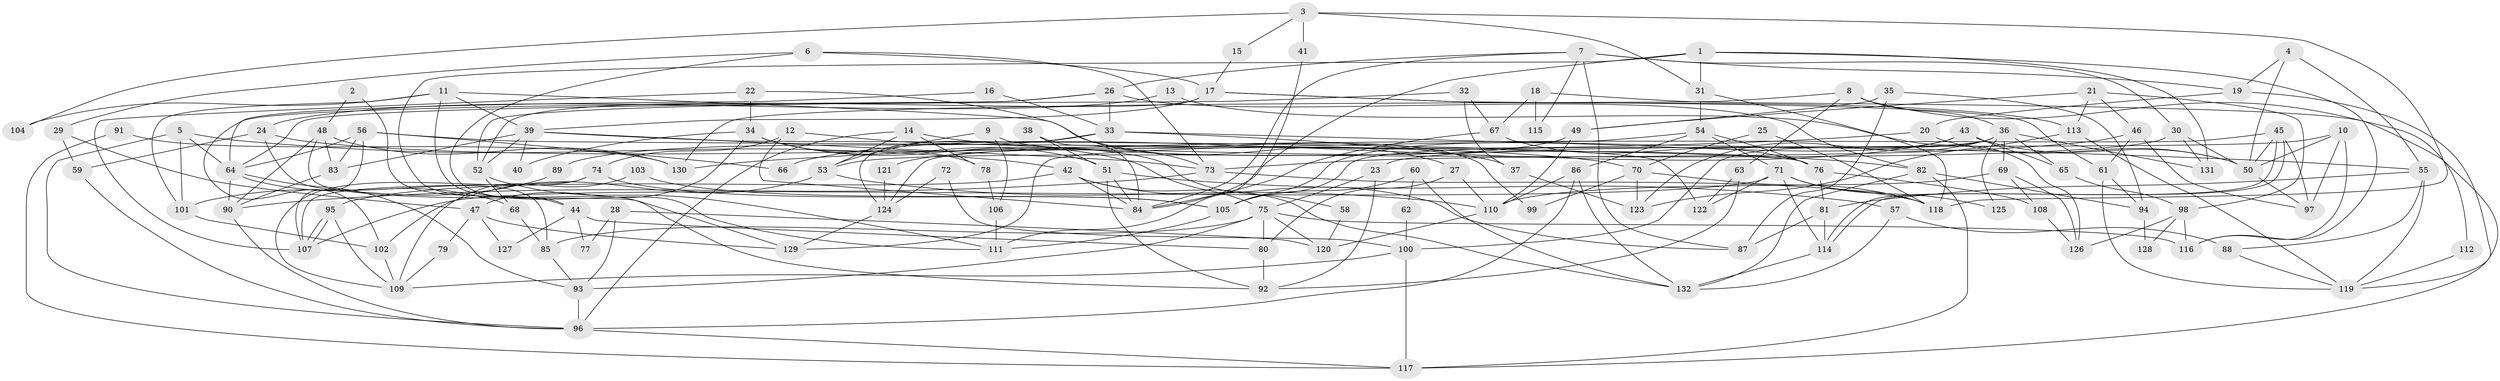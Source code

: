 // Generated by graph-tools (version 1.1) at 2025/50/03/09/25 03:50:10]
// undirected, 132 vertices, 264 edges
graph export_dot {
graph [start="1"]
  node [color=gray90,style=filled];
  1;
  2;
  3;
  4;
  5;
  6;
  7;
  8;
  9;
  10;
  11;
  12;
  13;
  14;
  15;
  16;
  17;
  18;
  19;
  20;
  21;
  22;
  23;
  24;
  25;
  26;
  27;
  28;
  29;
  30;
  31;
  32;
  33;
  34;
  35;
  36;
  37;
  38;
  39;
  40;
  41;
  42;
  43;
  44;
  45;
  46;
  47;
  48;
  49;
  50;
  51;
  52;
  53;
  54;
  55;
  56;
  57;
  58;
  59;
  60;
  61;
  62;
  63;
  64;
  65;
  66;
  67;
  68;
  69;
  70;
  71;
  72;
  73;
  74;
  75;
  76;
  77;
  78;
  79;
  80;
  81;
  82;
  83;
  84;
  85;
  86;
  87;
  88;
  89;
  90;
  91;
  92;
  93;
  94;
  95;
  96;
  97;
  98;
  99;
  100;
  101;
  102;
  103;
  104;
  105;
  106;
  107;
  108;
  109;
  110;
  111;
  112;
  113;
  114;
  115;
  116;
  117;
  118;
  119;
  120;
  121;
  122;
  123;
  124;
  125;
  126;
  127;
  128;
  129;
  130;
  131;
  132;
  1 -- 131;
  1 -- 116;
  1 -- 31;
  1 -- 44;
  1 -- 84;
  2 -- 48;
  2 -- 44;
  3 -- 31;
  3 -- 118;
  3 -- 15;
  3 -- 41;
  3 -- 104;
  4 -- 50;
  4 -- 55;
  4 -- 19;
  5 -- 42;
  5 -- 96;
  5 -- 64;
  5 -- 101;
  6 -- 17;
  6 -- 73;
  6 -- 29;
  6 -- 111;
  7 -- 84;
  7 -- 19;
  7 -- 26;
  7 -- 30;
  7 -- 87;
  7 -- 115;
  8 -- 63;
  8 -- 36;
  8 -- 112;
  8 -- 130;
  9 -- 53;
  9 -- 106;
  9 -- 99;
  10 -- 50;
  10 -- 116;
  10 -- 23;
  10 -- 97;
  11 -- 101;
  11 -- 39;
  11 -- 27;
  11 -- 92;
  11 -- 104;
  12 -- 74;
  12 -- 84;
  12 -- 58;
  13 -- 126;
  13 -- 24;
  14 -- 82;
  14 -- 96;
  14 -- 53;
  14 -- 78;
  15 -- 17;
  16 -- 33;
  16 -- 64;
  17 -- 39;
  17 -- 52;
  17 -- 61;
  17 -- 113;
  18 -- 117;
  18 -- 67;
  18 -- 115;
  19 -- 20;
  19 -- 119;
  20 -- 130;
  20 -- 50;
  21 -- 46;
  21 -- 113;
  21 -- 49;
  21 -- 98;
  22 -- 107;
  22 -- 73;
  22 -- 34;
  23 -- 92;
  23 -- 75;
  24 -- 85;
  24 -- 70;
  24 -- 59;
  25 -- 70;
  25 -- 118;
  26 -- 102;
  26 -- 33;
  26 -- 52;
  26 -- 82;
  27 -- 80;
  27 -- 110;
  28 -- 120;
  28 -- 93;
  28 -- 77;
  29 -- 59;
  29 -- 47;
  30 -- 53;
  30 -- 50;
  30 -- 131;
  31 -- 54;
  31 -- 118;
  32 -- 64;
  32 -- 67;
  32 -- 37;
  33 -- 124;
  33 -- 37;
  33 -- 55;
  33 -- 89;
  34 -- 47;
  34 -- 40;
  34 -- 51;
  34 -- 75;
  34 -- 78;
  35 -- 94;
  35 -- 49;
  35 -- 87;
  36 -- 123;
  36 -- 105;
  36 -- 65;
  36 -- 69;
  36 -- 100;
  36 -- 125;
  36 -- 131;
  37 -- 123;
  38 -- 84;
  38 -- 51;
  39 -- 73;
  39 -- 52;
  39 -- 40;
  39 -- 83;
  39 -- 122;
  41 -- 111;
  42 -- 87;
  42 -- 132;
  42 -- 84;
  42 -- 95;
  43 -- 65;
  43 -- 50;
  43 -- 66;
  43 -- 105;
  44 -- 80;
  44 -- 77;
  44 -- 127;
  45 -- 50;
  45 -- 114;
  45 -- 114;
  45 -- 97;
  45 -- 124;
  46 -- 61;
  46 -- 97;
  46 -- 73;
  47 -- 129;
  47 -- 79;
  47 -- 127;
  48 -- 90;
  48 -- 83;
  48 -- 129;
  48 -- 130;
  49 -- 110;
  49 -- 121;
  50 -- 97;
  51 -- 84;
  51 -- 57;
  51 -- 92;
  52 -- 68;
  52 -- 111;
  53 -- 110;
  53 -- 102;
  54 -- 71;
  54 -- 76;
  54 -- 86;
  54 -- 129;
  55 -- 81;
  55 -- 88;
  55 -- 119;
  56 -- 107;
  56 -- 64;
  56 -- 66;
  56 -- 76;
  56 -- 83;
  57 -- 88;
  57 -- 132;
  58 -- 120;
  59 -- 96;
  60 -- 132;
  60 -- 105;
  60 -- 62;
  61 -- 119;
  61 -- 94;
  62 -- 100;
  63 -- 122;
  63 -- 92;
  64 -- 93;
  64 -- 68;
  64 -- 90;
  65 -- 98;
  67 -- 76;
  67 -- 84;
  68 -- 85;
  69 -- 110;
  69 -- 108;
  69 -- 126;
  70 -- 118;
  70 -- 123;
  70 -- 99;
  71 -- 107;
  71 -- 118;
  71 -- 114;
  71 -- 122;
  71 -- 125;
  72 -- 100;
  72 -- 124;
  73 -- 90;
  73 -- 118;
  74 -- 105;
  74 -- 109;
  74 -- 107;
  75 -- 80;
  75 -- 85;
  75 -- 93;
  75 -- 116;
  75 -- 120;
  76 -- 81;
  76 -- 108;
  78 -- 106;
  79 -- 109;
  80 -- 92;
  81 -- 87;
  81 -- 114;
  82 -- 132;
  82 -- 94;
  82 -- 117;
  83 -- 90;
  85 -- 93;
  86 -- 132;
  86 -- 96;
  86 -- 110;
  88 -- 119;
  89 -- 101;
  90 -- 96;
  91 -- 130;
  91 -- 117;
  93 -- 96;
  94 -- 128;
  95 -- 107;
  95 -- 107;
  95 -- 109;
  96 -- 117;
  98 -- 126;
  98 -- 116;
  98 -- 128;
  100 -- 117;
  100 -- 109;
  101 -- 102;
  102 -- 109;
  103 -- 105;
  103 -- 109;
  105 -- 111;
  106 -- 111;
  108 -- 126;
  110 -- 120;
  112 -- 119;
  113 -- 119;
  113 -- 123;
  114 -- 132;
  121 -- 124;
  124 -- 129;
}
